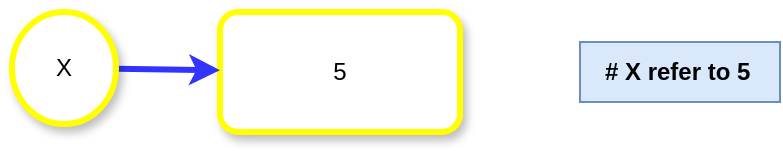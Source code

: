 <mxfile>
    <diagram id="C0xdthZoZyX7B5z8RucZ" name="Page-1">
        <mxGraphModel dx="410" dy="497" grid="0" gridSize="10" guides="1" tooltips="1" connect="1" arrows="1" fold="1" page="1" pageScale="1" pageWidth="850" pageHeight="1100" math="0" shadow="0">
            <root>
                <mxCell id="0"/>
                <mxCell id="1" parent="0"/>
                <mxCell id="2" value="5" style="rounded=1;whiteSpace=wrap;html=1;gradientColor=none;strokeColor=#FFFF00;strokeWidth=3;shadow=1;" parent="1" vertex="1">
                    <mxGeometry x="140" y="73" width="120" height="60" as="geometry"/>
                </mxCell>
                <mxCell id="5" value="&lt;b&gt;# X refer to 5&amp;nbsp;&lt;/b&gt;" style="text;html=1;align=center;verticalAlign=middle;resizable=0;points=[];autosize=1;strokeColor=#6c8ebf;fillColor=#dae8fc;" parent="1" vertex="1">
                    <mxGeometry x="320" y="88" width="100" height="30" as="geometry"/>
                </mxCell>
                <mxCell id="7" value="" style="edgeStyle=none;html=1;strokeWidth=3;strokeColor=#3333FF;" edge="1" parent="1" source="6" target="2">
                    <mxGeometry relative="1" as="geometry"/>
                </mxCell>
                <mxCell id="6" value="X" style="ellipse;whiteSpace=wrap;html=1;strokeColor=#FFFF00;rounded=1;gradientColor=none;strokeWidth=3;shadow=1;" parent="1" vertex="1">
                    <mxGeometry x="36" y="73" width="52" height="56" as="geometry"/>
                </mxCell>
            </root>
        </mxGraphModel>
    </diagram>
</mxfile>
